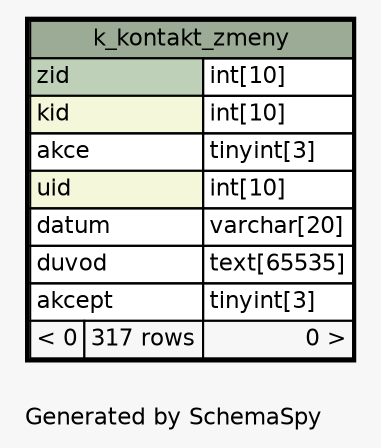 // dot 2.38.0 on Mac OS X 10.9.4
// SchemaSpy rev 590
digraph "oneDegreeRelationshipsDiagram" {
  graph [
    rankdir="RL"
    bgcolor="#f7f7f7"
    label="\nGenerated by SchemaSpy"
    labeljust="l"
    nodesep="0.18"
    ranksep="0.46"
    fontname="Helvetica"
    fontsize="11"
  ];
  node [
    fontname="Helvetica"
    fontsize="11"
    shape="plaintext"
  ];
  edge [
    arrowsize="0.8"
  ];
  "k_kontakt_zmeny" [
    label=<
    <TABLE BORDER="2" CELLBORDER="1" CELLSPACING="0" BGCOLOR="#ffffff">
      <TR><TD COLSPAN="3" BGCOLOR="#9bab96" ALIGN="CENTER">k_kontakt_zmeny</TD></TR>
      <TR><TD PORT="zid" COLSPAN="2" BGCOLOR="#bed1b8" ALIGN="LEFT">zid</TD><TD PORT="zid.type" ALIGN="LEFT">int[10]</TD></TR>
      <TR><TD PORT="kid" COLSPAN="2" BGCOLOR="#f4f7da" ALIGN="LEFT">kid</TD><TD PORT="kid.type" ALIGN="LEFT">int[10]</TD></TR>
      <TR><TD PORT="akce" COLSPAN="2" ALIGN="LEFT">akce</TD><TD PORT="akce.type" ALIGN="LEFT">tinyint[3]</TD></TR>
      <TR><TD PORT="uid" COLSPAN="2" BGCOLOR="#f4f7da" ALIGN="LEFT">uid</TD><TD PORT="uid.type" ALIGN="LEFT">int[10]</TD></TR>
      <TR><TD PORT="datum" COLSPAN="2" ALIGN="LEFT">datum</TD><TD PORT="datum.type" ALIGN="LEFT">varchar[20]</TD></TR>
      <TR><TD PORT="duvod" COLSPAN="2" ALIGN="LEFT">duvod</TD><TD PORT="duvod.type" ALIGN="LEFT">text[65535]</TD></TR>
      <TR><TD PORT="akcept" COLSPAN="2" ALIGN="LEFT">akcept</TD><TD PORT="akcept.type" ALIGN="LEFT">tinyint[3]</TD></TR>
      <TR><TD ALIGN="LEFT" BGCOLOR="#f7f7f7">&lt; 0</TD><TD ALIGN="RIGHT" BGCOLOR="#f7f7f7">317 rows</TD><TD ALIGN="RIGHT" BGCOLOR="#f7f7f7">0 &gt;</TD></TR>
    </TABLE>>
    URL="k_kontakt_zmeny.html"
    tooltip="k_kontakt_zmeny"
  ];
}
